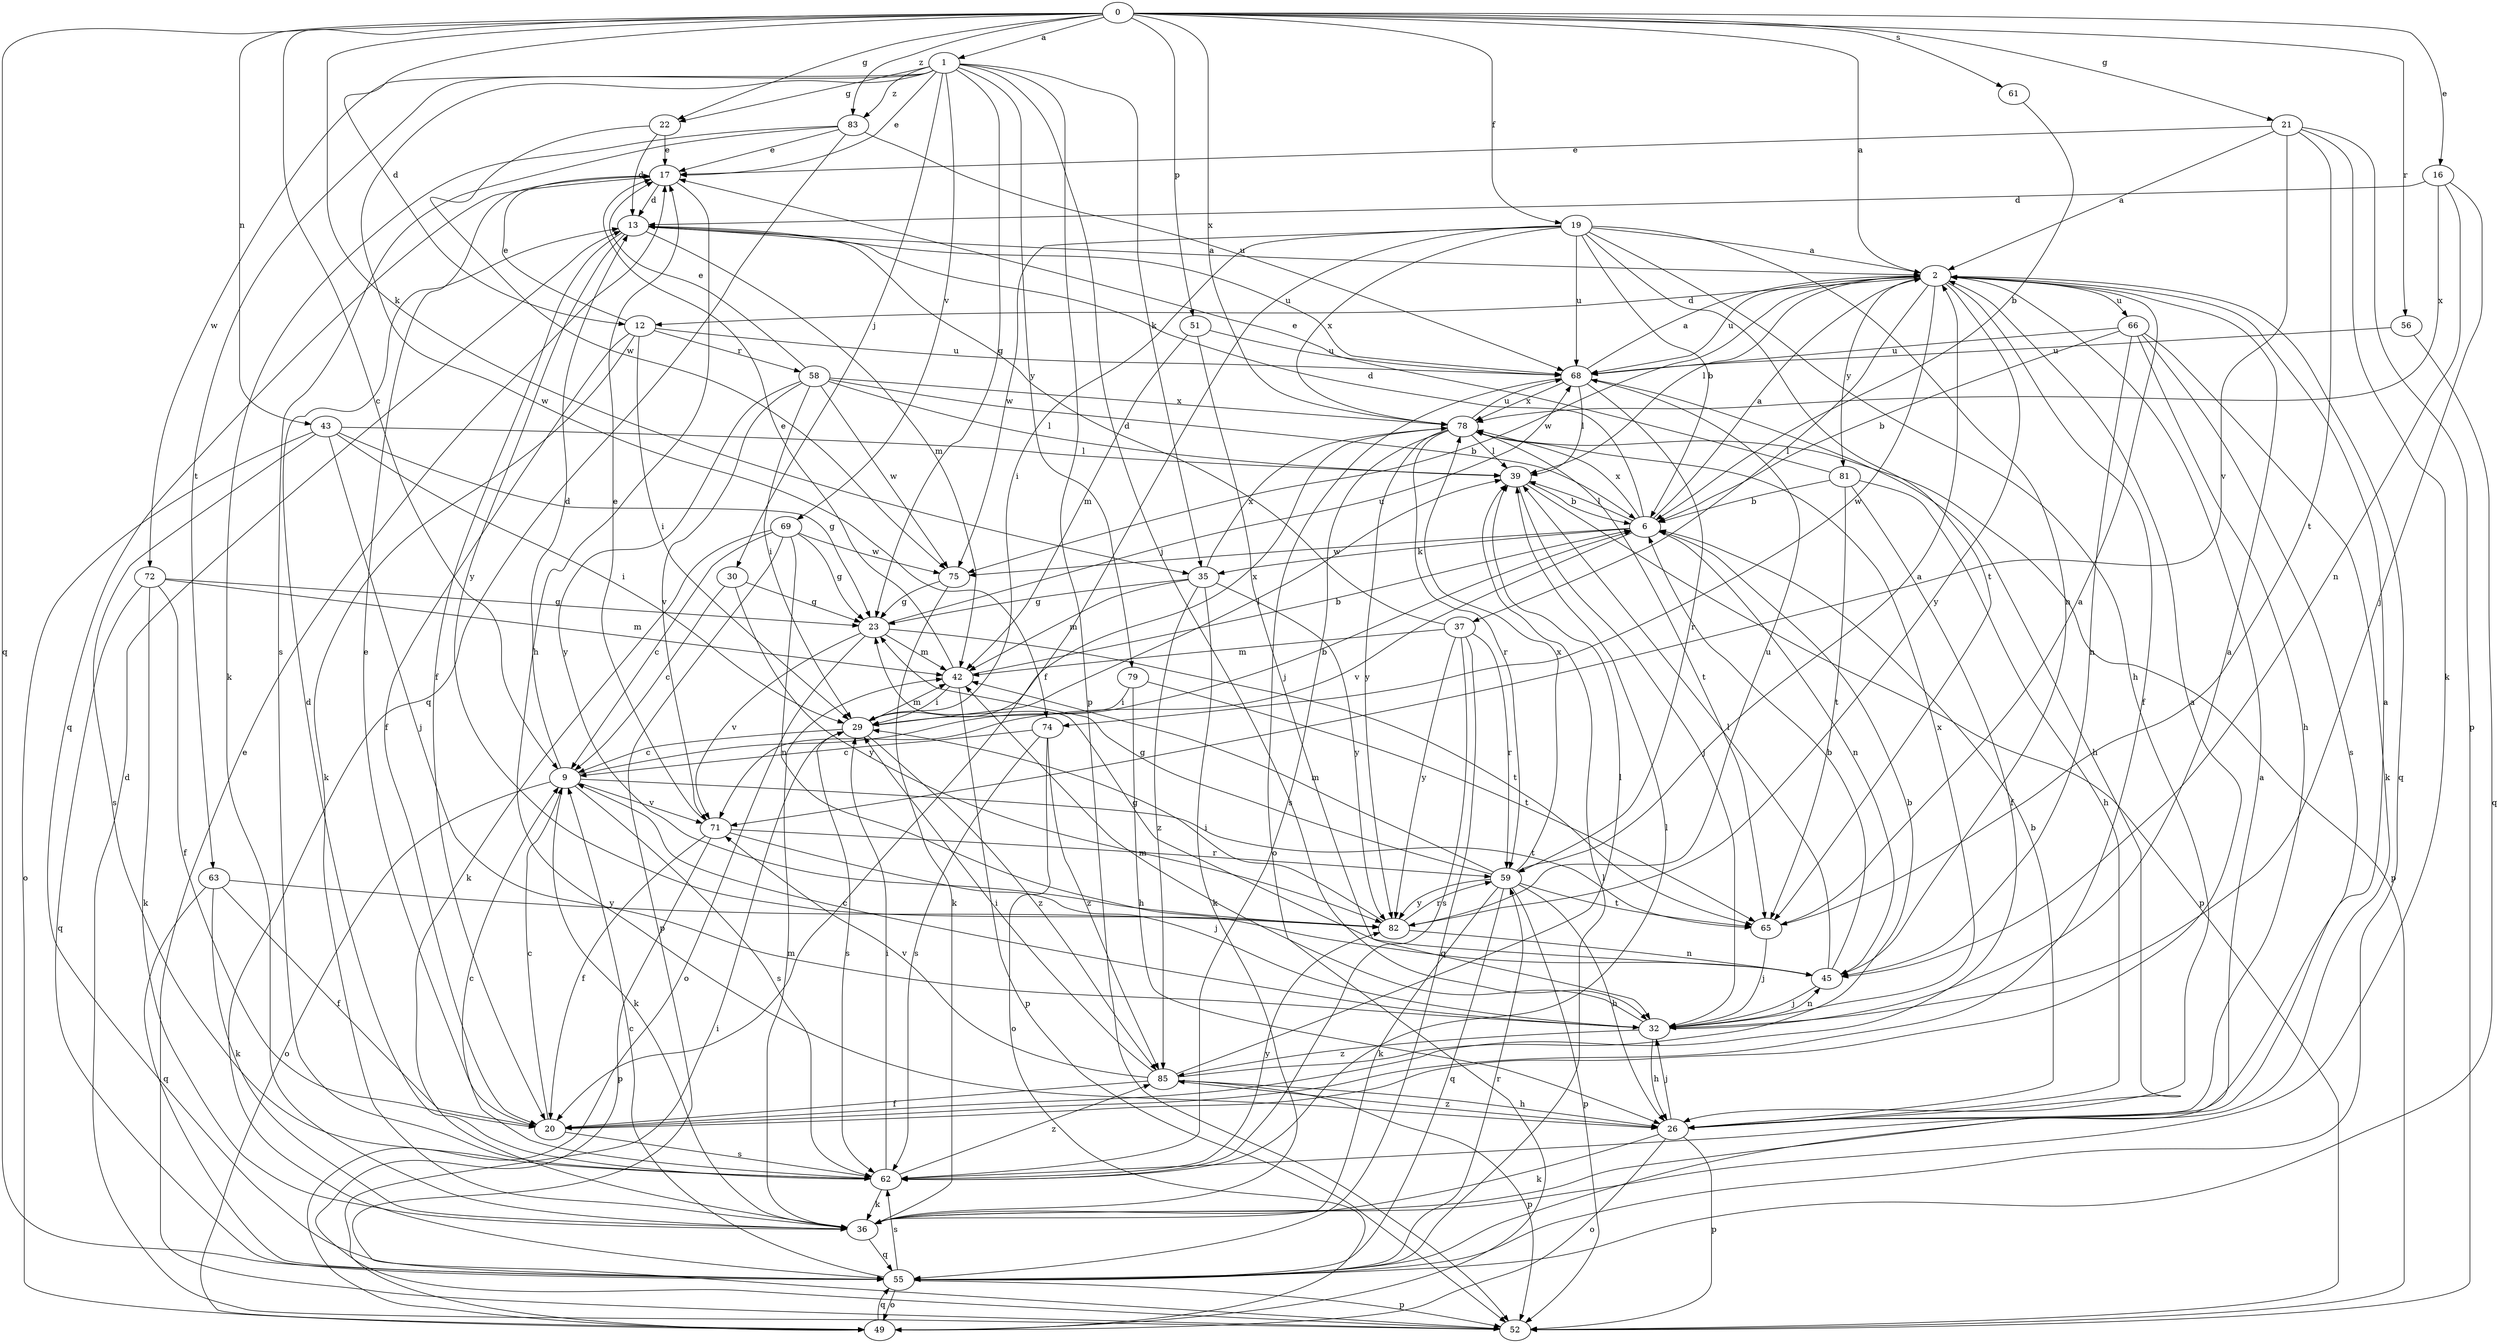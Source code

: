 strict digraph  {
0;
1;
2;
6;
9;
12;
13;
16;
17;
19;
20;
21;
22;
23;
26;
29;
30;
32;
35;
36;
37;
39;
42;
43;
45;
49;
51;
52;
55;
56;
58;
59;
61;
62;
63;
65;
66;
68;
69;
71;
72;
74;
75;
78;
79;
81;
82;
83;
85;
0 -> 1  [label=a];
0 -> 2  [label=a];
0 -> 9  [label=c];
0 -> 12  [label=d];
0 -> 16  [label=e];
0 -> 19  [label=f];
0 -> 21  [label=g];
0 -> 22  [label=g];
0 -> 35  [label=k];
0 -> 43  [label=n];
0 -> 51  [label=p];
0 -> 55  [label=q];
0 -> 56  [label=r];
0 -> 61  [label=s];
0 -> 78  [label=x];
0 -> 83  [label=z];
1 -> 17  [label=e];
1 -> 22  [label=g];
1 -> 23  [label=g];
1 -> 30  [label=j];
1 -> 32  [label=j];
1 -> 35  [label=k];
1 -> 52  [label=p];
1 -> 63  [label=t];
1 -> 69  [label=v];
1 -> 72  [label=w];
1 -> 74  [label=w];
1 -> 79  [label=y];
1 -> 83  [label=z];
2 -> 12  [label=d];
2 -> 20  [label=f];
2 -> 37  [label=l];
2 -> 39  [label=l];
2 -> 55  [label=q];
2 -> 66  [label=u];
2 -> 68  [label=u];
2 -> 74  [label=w];
2 -> 75  [label=w];
2 -> 81  [label=y];
2 -> 82  [label=y];
6 -> 2  [label=a];
6 -> 13  [label=d];
6 -> 35  [label=k];
6 -> 39  [label=l];
6 -> 45  [label=n];
6 -> 71  [label=v];
6 -> 75  [label=w];
6 -> 78  [label=x];
9 -> 6  [label=b];
9 -> 13  [label=d];
9 -> 36  [label=k];
9 -> 49  [label=o];
9 -> 62  [label=s];
9 -> 65  [label=t];
9 -> 71  [label=v];
12 -> 17  [label=e];
12 -> 20  [label=f];
12 -> 29  [label=i];
12 -> 36  [label=k];
12 -> 58  [label=r];
12 -> 68  [label=u];
13 -> 2  [label=a];
13 -> 20  [label=f];
13 -> 42  [label=m];
13 -> 68  [label=u];
13 -> 82  [label=y];
16 -> 13  [label=d];
16 -> 32  [label=j];
16 -> 45  [label=n];
16 -> 78  [label=x];
17 -> 13  [label=d];
17 -> 26  [label=h];
17 -> 55  [label=q];
19 -> 2  [label=a];
19 -> 6  [label=b];
19 -> 20  [label=f];
19 -> 26  [label=h];
19 -> 29  [label=i];
19 -> 45  [label=n];
19 -> 65  [label=t];
19 -> 68  [label=u];
19 -> 75  [label=w];
19 -> 78  [label=x];
20 -> 2  [label=a];
20 -> 9  [label=c];
20 -> 17  [label=e];
20 -> 62  [label=s];
21 -> 2  [label=a];
21 -> 17  [label=e];
21 -> 36  [label=k];
21 -> 52  [label=p];
21 -> 65  [label=t];
21 -> 71  [label=v];
22 -> 13  [label=d];
22 -> 17  [label=e];
22 -> 75  [label=w];
23 -> 42  [label=m];
23 -> 49  [label=o];
23 -> 65  [label=t];
23 -> 68  [label=u];
23 -> 71  [label=v];
26 -> 2  [label=a];
26 -> 6  [label=b];
26 -> 32  [label=j];
26 -> 36  [label=k];
26 -> 49  [label=o];
26 -> 52  [label=p];
26 -> 85  [label=z];
29 -> 9  [label=c];
29 -> 39  [label=l];
29 -> 42  [label=m];
29 -> 62  [label=s];
29 -> 78  [label=x];
29 -> 85  [label=z];
30 -> 9  [label=c];
30 -> 23  [label=g];
30 -> 82  [label=y];
32 -> 2  [label=a];
32 -> 9  [label=c];
32 -> 26  [label=h];
32 -> 42  [label=m];
32 -> 45  [label=n];
32 -> 78  [label=x];
32 -> 85  [label=z];
35 -> 23  [label=g];
35 -> 36  [label=k];
35 -> 42  [label=m];
35 -> 78  [label=x];
35 -> 82  [label=y];
35 -> 85  [label=z];
36 -> 42  [label=m];
36 -> 55  [label=q];
37 -> 13  [label=d];
37 -> 42  [label=m];
37 -> 55  [label=q];
37 -> 59  [label=r];
37 -> 62  [label=s];
37 -> 82  [label=y];
39 -> 6  [label=b];
39 -> 32  [label=j];
39 -> 52  [label=p];
42 -> 6  [label=b];
42 -> 17  [label=e];
42 -> 29  [label=i];
42 -> 52  [label=p];
43 -> 23  [label=g];
43 -> 29  [label=i];
43 -> 32  [label=j];
43 -> 39  [label=l];
43 -> 49  [label=o];
43 -> 62  [label=s];
45 -> 6  [label=b];
45 -> 23  [label=g];
45 -> 32  [label=j];
45 -> 39  [label=l];
49 -> 29  [label=i];
49 -> 55  [label=q];
51 -> 32  [label=j];
51 -> 42  [label=m];
51 -> 68  [label=u];
52 -> 13  [label=d];
52 -> 17  [label=e];
55 -> 2  [label=a];
55 -> 9  [label=c];
55 -> 39  [label=l];
55 -> 49  [label=o];
55 -> 52  [label=p];
55 -> 59  [label=r];
55 -> 62  [label=s];
56 -> 55  [label=q];
56 -> 68  [label=u];
58 -> 6  [label=b];
58 -> 17  [label=e];
58 -> 29  [label=i];
58 -> 39  [label=l];
58 -> 71  [label=v];
58 -> 75  [label=w];
58 -> 78  [label=x];
58 -> 82  [label=y];
59 -> 2  [label=a];
59 -> 23  [label=g];
59 -> 26  [label=h];
59 -> 36  [label=k];
59 -> 42  [label=m];
59 -> 52  [label=p];
59 -> 55  [label=q];
59 -> 65  [label=t];
59 -> 78  [label=x];
59 -> 82  [label=y];
61 -> 6  [label=b];
62 -> 9  [label=c];
62 -> 13  [label=d];
62 -> 29  [label=i];
62 -> 36  [label=k];
62 -> 39  [label=l];
62 -> 82  [label=y];
62 -> 85  [label=z];
63 -> 20  [label=f];
63 -> 36  [label=k];
63 -> 55  [label=q];
63 -> 82  [label=y];
65 -> 2  [label=a];
65 -> 32  [label=j];
66 -> 6  [label=b];
66 -> 26  [label=h];
66 -> 36  [label=k];
66 -> 45  [label=n];
66 -> 62  [label=s];
66 -> 68  [label=u];
68 -> 2  [label=a];
68 -> 26  [label=h];
68 -> 39  [label=l];
68 -> 49  [label=o];
68 -> 59  [label=r];
68 -> 78  [label=x];
69 -> 9  [label=c];
69 -> 23  [label=g];
69 -> 36  [label=k];
69 -> 45  [label=n];
69 -> 52  [label=p];
69 -> 75  [label=w];
71 -> 17  [label=e];
71 -> 20  [label=f];
71 -> 32  [label=j];
71 -> 52  [label=p];
71 -> 59  [label=r];
72 -> 20  [label=f];
72 -> 23  [label=g];
72 -> 36  [label=k];
72 -> 42  [label=m];
72 -> 55  [label=q];
74 -> 9  [label=c];
74 -> 49  [label=o];
74 -> 62  [label=s];
74 -> 85  [label=z];
75 -> 23  [label=g];
75 -> 36  [label=k];
78 -> 39  [label=l];
78 -> 52  [label=p];
78 -> 59  [label=r];
78 -> 62  [label=s];
78 -> 65  [label=t];
78 -> 68  [label=u];
78 -> 82  [label=y];
79 -> 26  [label=h];
79 -> 29  [label=i];
79 -> 65  [label=t];
81 -> 6  [label=b];
81 -> 17  [label=e];
81 -> 20  [label=f];
81 -> 26  [label=h];
81 -> 65  [label=t];
82 -> 29  [label=i];
82 -> 45  [label=n];
82 -> 59  [label=r];
82 -> 68  [label=u];
83 -> 17  [label=e];
83 -> 36  [label=k];
83 -> 55  [label=q];
83 -> 62  [label=s];
83 -> 68  [label=u];
85 -> 6  [label=b];
85 -> 20  [label=f];
85 -> 26  [label=h];
85 -> 29  [label=i];
85 -> 39  [label=l];
85 -> 52  [label=p];
85 -> 71  [label=v];
}
